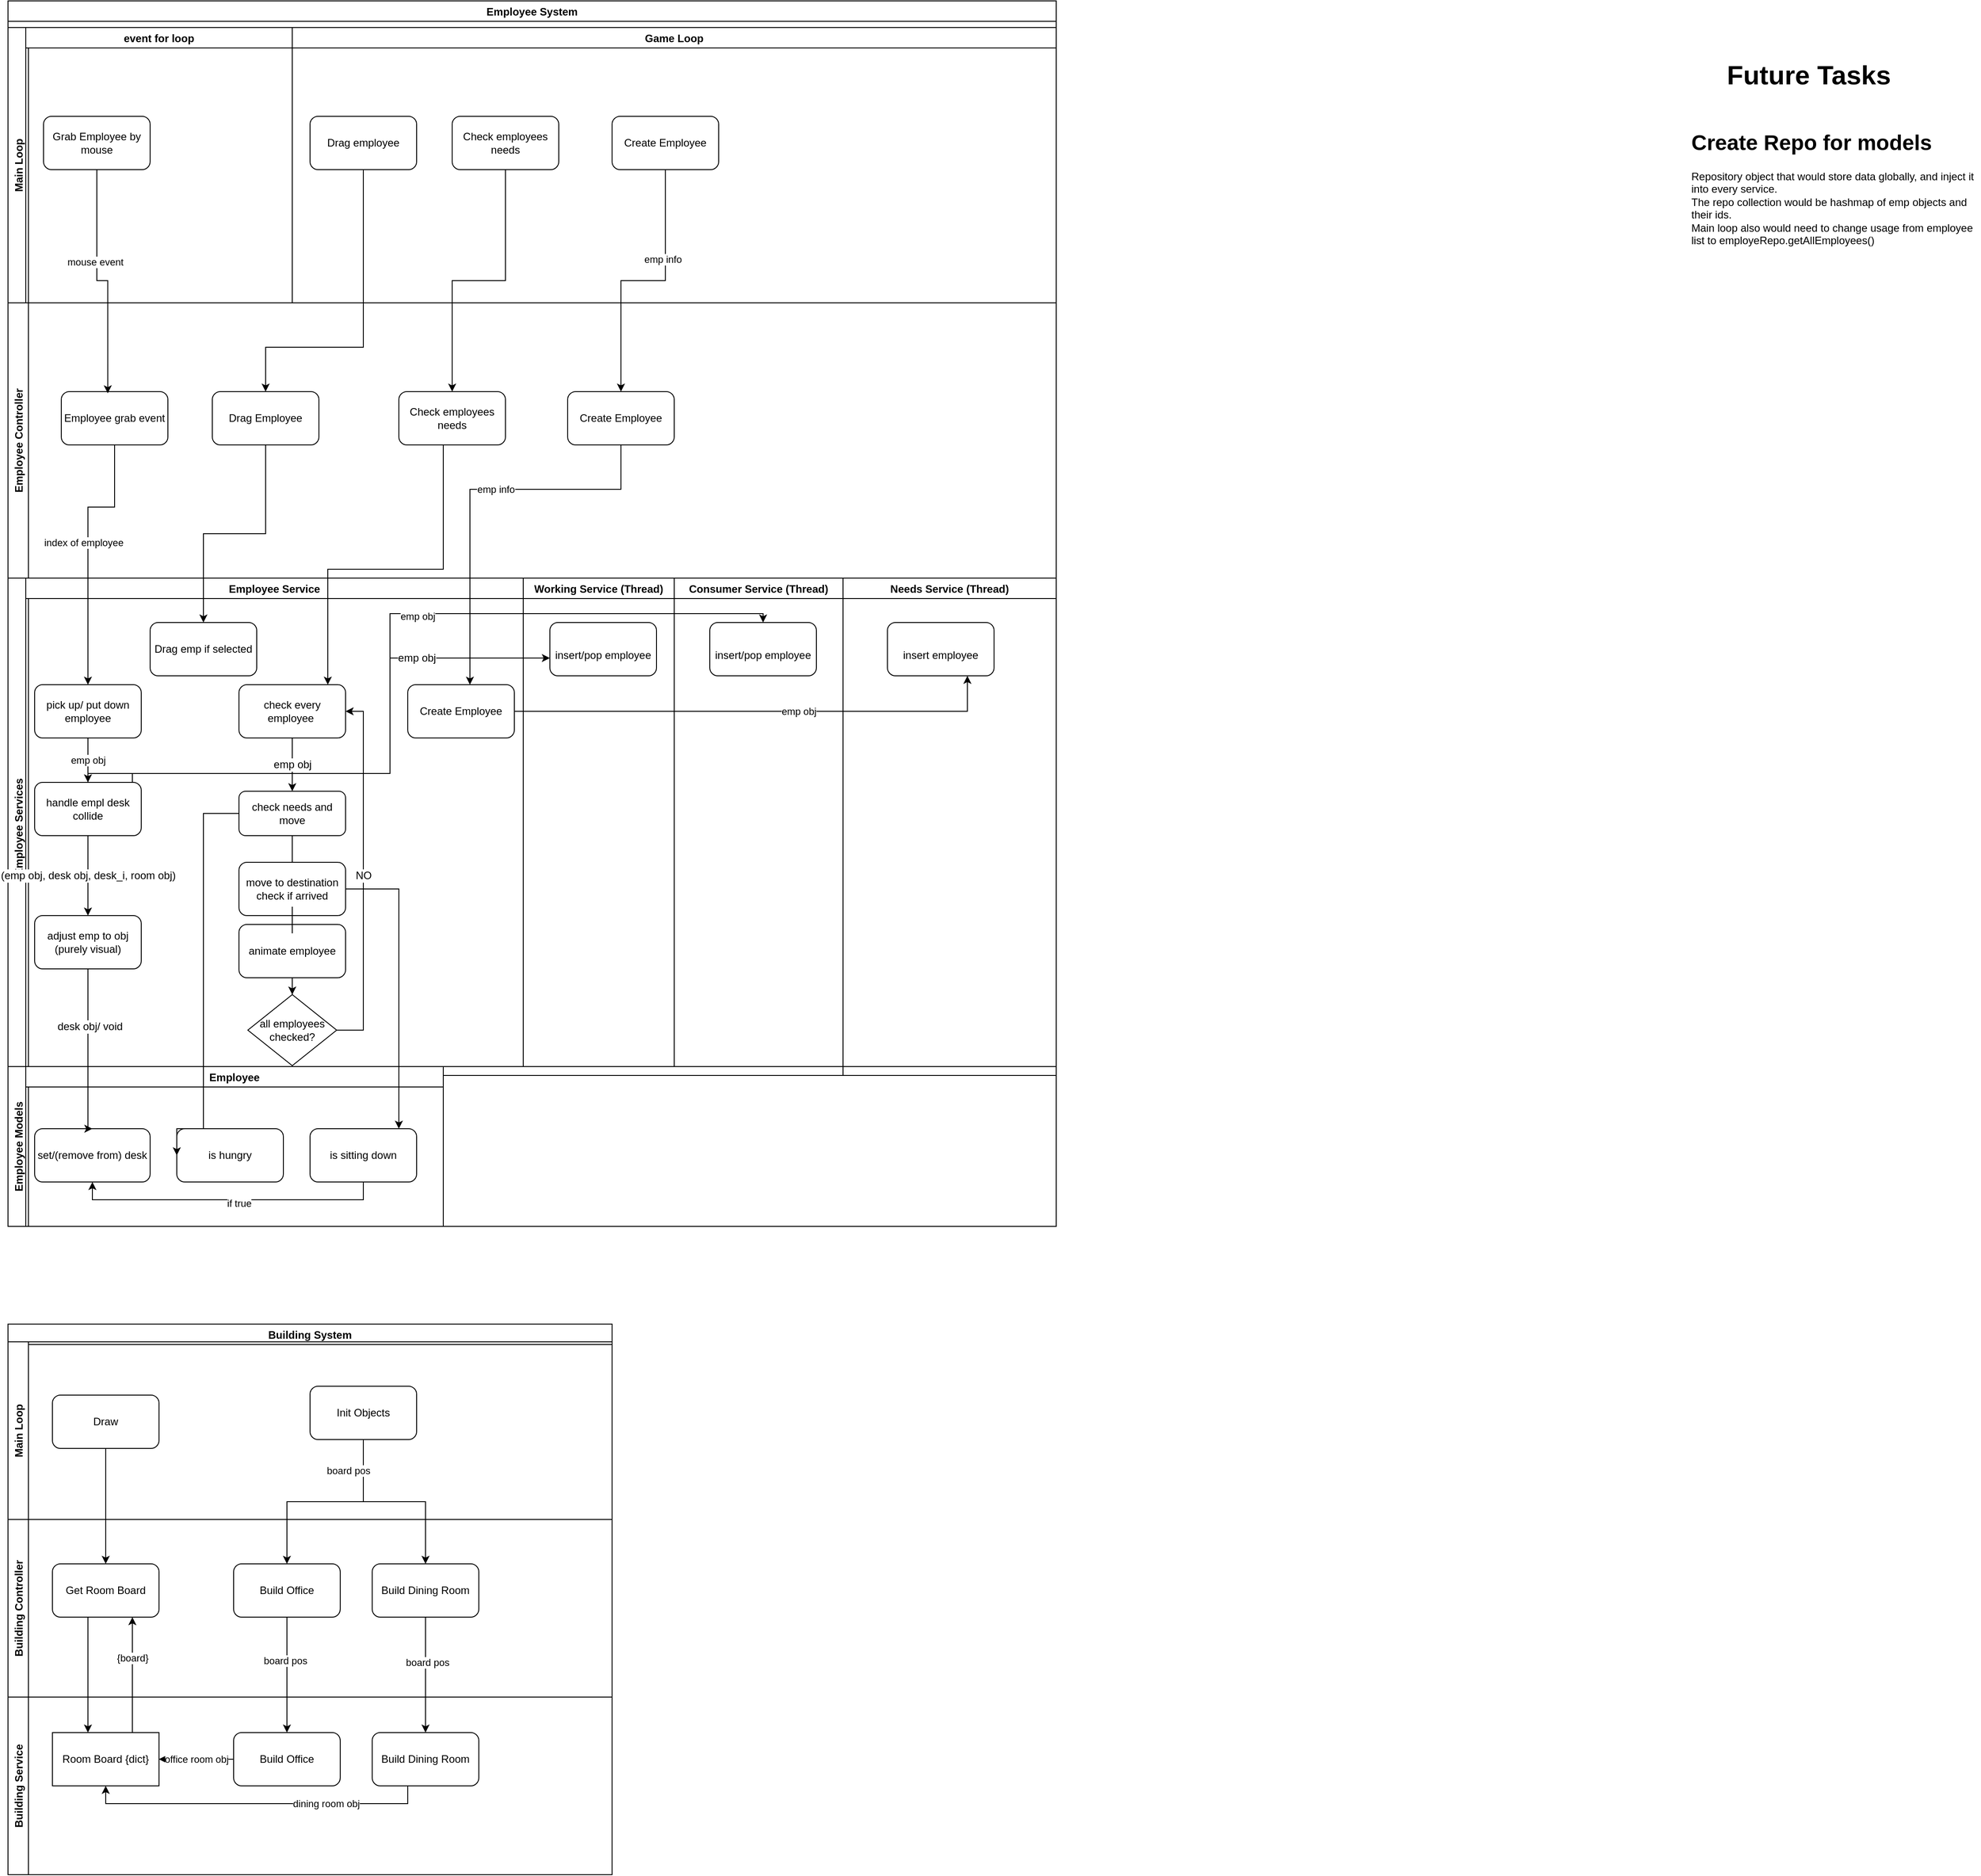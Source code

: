 <mxfile version="20.0.4" type="device"><diagram id="R-hQMAnbCf130HazwCAj" name="Page-1"><mxGraphModel dx="1038" dy="579" grid="1" gridSize="10" guides="1" tooltips="1" connect="1" arrows="1" fold="1" page="1" pageScale="1" pageWidth="827" pageHeight="1169" math="0" shadow="0"><root><mxCell id="0"/><mxCell id="1" parent="0"/><mxCell id="tbYWvCfFLfhNW911eKMb-8" value="Employee System" style="swimlane;" parent="1" vertex="1"><mxGeometry x="160" y="50" width="1180" height="1380" as="geometry"/></mxCell><mxCell id="tbYWvCfFLfhNW911eKMb-10" value="Main Loop" style="swimlane;horizontal=0;" parent="tbYWvCfFLfhNW911eKMb-8" vertex="1"><mxGeometry y="30" width="1180" height="310" as="geometry"/></mxCell><mxCell id="tbYWvCfFLfhNW911eKMb-15" value="Grab Employee by mouse" style="rounded=1;whiteSpace=wrap;html=1;" parent="tbYWvCfFLfhNW911eKMb-10" vertex="1"><mxGeometry x="40" y="100" width="120" height="60" as="geometry"/></mxCell><mxCell id="tbYWvCfFLfhNW911eKMb-47" value="event for loop" style="swimlane;fontSize=12;startSize=23;" parent="tbYWvCfFLfhNW911eKMb-10" vertex="1"><mxGeometry x="20" width="300" height="310" as="geometry"/></mxCell><mxCell id="tbYWvCfFLfhNW911eKMb-48" value="Game Loop" style="swimlane;fontSize=12;" parent="tbYWvCfFLfhNW911eKMb-10" vertex="1"><mxGeometry x="320" width="860" height="310" as="geometry"/></mxCell><mxCell id="tbYWvCfFLfhNW911eKMb-45" value="Drag employee" style="rounded=1;whiteSpace=wrap;html=1;fontSize=12;" parent="tbYWvCfFLfhNW911eKMb-48" vertex="1"><mxGeometry x="20" y="100" width="120" height="60" as="geometry"/></mxCell><mxCell id="tbYWvCfFLfhNW911eKMb-54" value="Check employees needs" style="rounded=1;whiteSpace=wrap;html=1;fontSize=12;" parent="tbYWvCfFLfhNW911eKMb-48" vertex="1"><mxGeometry x="180" y="100" width="120" height="60" as="geometry"/></mxCell><mxCell id="Q_RN2FirIlWAFHe-M_h4-2" value="Create Employee" style="rounded=1;whiteSpace=wrap;html=1;" parent="tbYWvCfFLfhNW911eKMb-48" vertex="1"><mxGeometry x="360" y="100" width="120" height="60" as="geometry"/></mxCell><mxCell id="tbYWvCfFLfhNW911eKMb-9" value="Employee Controller" style="swimlane;horizontal=0;startSize=23;" parent="tbYWvCfFLfhNW911eKMb-8" vertex="1"><mxGeometry y="340" width="1180" height="310" as="geometry"/></mxCell><mxCell id="tbYWvCfFLfhNW911eKMb-17" value="Employee grab event" style="rounded=1;whiteSpace=wrap;html=1;" parent="tbYWvCfFLfhNW911eKMb-9" vertex="1"><mxGeometry x="60" y="100" width="120" height="60" as="geometry"/></mxCell><mxCell id="tbYWvCfFLfhNW911eKMb-49" value="Drag Employee" style="rounded=1;whiteSpace=wrap;html=1;fontSize=12;" parent="tbYWvCfFLfhNW911eKMb-9" vertex="1"><mxGeometry x="230" y="100" width="120" height="60" as="geometry"/></mxCell><mxCell id="tbYWvCfFLfhNW911eKMb-55" value="Check employees needs" style="rounded=1;whiteSpace=wrap;html=1;fontSize=12;" parent="tbYWvCfFLfhNW911eKMb-9" vertex="1"><mxGeometry x="440" y="100" width="120" height="60" as="geometry"/></mxCell><mxCell id="Q_RN2FirIlWAFHe-M_h4-6" value="Create Employee" style="rounded=1;whiteSpace=wrap;html=1;" parent="tbYWvCfFLfhNW911eKMb-9" vertex="1"><mxGeometry x="630" y="100" width="120" height="60" as="geometry"/></mxCell><mxCell id="tbYWvCfFLfhNW911eKMb-18" style="edgeStyle=orthogonalEdgeStyle;rounded=0;orthogonalLoop=1;jettySize=auto;html=1;entryX=0.436;entryY=0.032;entryDx=0;entryDy=0;entryPerimeter=0;" parent="tbYWvCfFLfhNW911eKMb-8" source="tbYWvCfFLfhNW911eKMb-15" target="tbYWvCfFLfhNW911eKMb-17" edge="1"><mxGeometry relative="1" as="geometry"/></mxCell><mxCell id="tbYWvCfFLfhNW911eKMb-19" value="mouse event" style="edgeLabel;html=1;align=center;verticalAlign=middle;resizable=0;points=[];" parent="tbYWvCfFLfhNW911eKMb-18" vertex="1" connectable="0"><mxGeometry x="-0.206" y="-2" relative="1" as="geometry"><mxPoint y="-1" as="offset"/></mxGeometry></mxCell><mxCell id="tbYWvCfFLfhNW911eKMb-11" value="Employee Services" style="swimlane;horizontal=0;" parent="tbYWvCfFLfhNW911eKMb-8" vertex="1"><mxGeometry y="650" width="1180" height="560" as="geometry"/></mxCell><mxCell id="tbYWvCfFLfhNW911eKMb-24" value="Employee Service" style="swimlane;" parent="tbYWvCfFLfhNW911eKMb-11" vertex="1"><mxGeometry x="20" width="560" height="550" as="geometry"/></mxCell><mxCell id="tbYWvCfFLfhNW911eKMb-31" value="emp obj" style="edgeStyle=orthogonalEdgeStyle;rounded=0;orthogonalLoop=1;jettySize=auto;html=1;" parent="tbYWvCfFLfhNW911eKMb-24" source="tbYWvCfFLfhNW911eKMb-27" target="tbYWvCfFLfhNW911eKMb-30" edge="1"><mxGeometry relative="1" as="geometry"><Array as="points"><mxPoint x="70" y="160"/><mxPoint x="70" y="160"/></Array></mxGeometry></mxCell><mxCell id="tbYWvCfFLfhNW911eKMb-27" value="pick up/ put down employee" style="rounded=1;whiteSpace=wrap;html=1;" parent="tbYWvCfFLfhNW911eKMb-24" vertex="1"><mxGeometry x="10" y="120" width="120" height="60" as="geometry"/></mxCell><mxCell id="tbYWvCfFLfhNW911eKMb-38" value="(emp obj, desk obj, desk_i, room obj)" style="edgeStyle=orthogonalEdgeStyle;rounded=0;orthogonalLoop=1;jettySize=auto;html=1;fontSize=12;" parent="tbYWvCfFLfhNW911eKMb-24" source="tbYWvCfFLfhNW911eKMb-30" target="tbYWvCfFLfhNW911eKMb-37" edge="1"><mxGeometry relative="1" as="geometry"><Array as="points"><mxPoint x="70" y="290"/><mxPoint x="70" y="290"/></Array></mxGeometry></mxCell><mxCell id="tbYWvCfFLfhNW911eKMb-30" value="handle empl desk collide" style="rounded=1;whiteSpace=wrap;html=1;" parent="tbYWvCfFLfhNW911eKMb-24" vertex="1"><mxGeometry x="10" y="230" width="120" height="60" as="geometry"/></mxCell><mxCell id="tbYWvCfFLfhNW911eKMb-37" value="adjust emp to obj (purely visual)" style="rounded=1;whiteSpace=wrap;html=1;fontSize=12;" parent="tbYWvCfFLfhNW911eKMb-24" vertex="1"><mxGeometry x="10" y="380" width="120" height="60" as="geometry"/></mxCell><mxCell id="tbYWvCfFLfhNW911eKMb-51" value="Drag emp if selected" style="rounded=1;whiteSpace=wrap;html=1;fontSize=12;" parent="tbYWvCfFLfhNW911eKMb-24" vertex="1"><mxGeometry x="140" y="50" width="120" height="60" as="geometry"/></mxCell><mxCell id="tbYWvCfFLfhNW911eKMb-61" value="emp obj" style="edgeStyle=orthogonalEdgeStyle;rounded=0;orthogonalLoop=1;jettySize=auto;html=1;fontSize=12;" parent="tbYWvCfFLfhNW911eKMb-24" source="tbYWvCfFLfhNW911eKMb-57" target="tbYWvCfFLfhNW911eKMb-60" edge="1"><mxGeometry relative="1" as="geometry"/></mxCell><mxCell id="tbYWvCfFLfhNW911eKMb-57" value="check every employee&amp;nbsp;" style="rounded=1;whiteSpace=wrap;html=1;fontSize=12;" parent="tbYWvCfFLfhNW911eKMb-24" vertex="1"><mxGeometry x="240" y="120" width="120" height="60" as="geometry"/></mxCell><mxCell id="tbYWvCfFLfhNW911eKMb-66" style="edgeStyle=orthogonalEdgeStyle;rounded=0;orthogonalLoop=1;jettySize=auto;html=1;fontSize=12;startArrow=none;" parent="tbYWvCfFLfhNW911eKMb-24" source="D_lxR1Q2gyTd_5wSg1_s-1" target="tbYWvCfFLfhNW911eKMb-63" edge="1"><mxGeometry relative="1" as="geometry"/></mxCell><mxCell id="tbYWvCfFLfhNW911eKMb-60" value="check needs and move" style="rounded=1;whiteSpace=wrap;html=1;fontSize=12;" parent="tbYWvCfFLfhNW911eKMb-24" vertex="1"><mxGeometry x="240" y="240" width="120" height="50" as="geometry"/></mxCell><mxCell id="tbYWvCfFLfhNW911eKMb-71" value="NO" style="edgeStyle=orthogonalEdgeStyle;rounded=0;orthogonalLoop=1;jettySize=auto;html=1;entryX=1;entryY=0.5;entryDx=0;entryDy=0;fontSize=12;" parent="tbYWvCfFLfhNW911eKMb-24" source="tbYWvCfFLfhNW911eKMb-63" target="tbYWvCfFLfhNW911eKMb-57" edge="1"><mxGeometry relative="1" as="geometry"><Array as="points"><mxPoint x="380" y="509"/><mxPoint x="380" y="150"/></Array></mxGeometry></mxCell><mxCell id="tbYWvCfFLfhNW911eKMb-63" value="all employees checked?" style="rhombus;whiteSpace=wrap;html=1;fontSize=12;" parent="tbYWvCfFLfhNW911eKMb-24" vertex="1"><mxGeometry x="250" y="469" width="100" height="80" as="geometry"/></mxCell><mxCell id="tbYWvCfFLfhNW911eKMb-67" value="move to destination check if arrived" style="rounded=1;whiteSpace=wrap;html=1;fontSize=12;" parent="tbYWvCfFLfhNW911eKMb-24" vertex="1"><mxGeometry x="240" y="320" width="120" height="60" as="geometry"/></mxCell><mxCell id="tbYWvCfFLfhNW911eKMb-70" value="" style="edgeStyle=orthogonalEdgeStyle;rounded=0;orthogonalLoop=1;jettySize=auto;html=1;fontSize=12;endArrow=none;" parent="tbYWvCfFLfhNW911eKMb-24" source="tbYWvCfFLfhNW911eKMb-60" target="tbYWvCfFLfhNW911eKMb-67" edge="1"><mxGeometry relative="1" as="geometry"><mxPoint x="413.0" y="990" as="sourcePoint"/><mxPoint x="413.0" y="1080" as="targetPoint"/></mxGeometry></mxCell><mxCell id="Q_RN2FirIlWAFHe-M_h4-7" value="Create Employee" style="rounded=1;whiteSpace=wrap;html=1;" parent="tbYWvCfFLfhNW911eKMb-24" vertex="1"><mxGeometry x="430" y="120" width="120" height="60" as="geometry"/></mxCell><mxCell id="D_lxR1Q2gyTd_5wSg1_s-1" value="animate employee" style="rounded=1;whiteSpace=wrap;html=1;" vertex="1" parent="tbYWvCfFLfhNW911eKMb-24"><mxGeometry x="240" y="390" width="120" height="60" as="geometry"/></mxCell><mxCell id="D_lxR1Q2gyTd_5wSg1_s-3" value="" style="edgeStyle=orthogonalEdgeStyle;rounded=0;orthogonalLoop=1;jettySize=auto;html=1;fontSize=12;startArrow=none;endArrow=none;" edge="1" parent="tbYWvCfFLfhNW911eKMb-24" source="tbYWvCfFLfhNW911eKMb-67" target="D_lxR1Q2gyTd_5wSg1_s-1"><mxGeometry relative="1" as="geometry"><mxPoint x="480" y="1080" as="sourcePoint"/><mxPoint x="480" y="1160" as="targetPoint"/></mxGeometry></mxCell><mxCell id="tbYWvCfFLfhNW911eKMb-25" value="Working Service (Thread)" style="swimlane;startSize=23;" parent="tbYWvCfFLfhNW911eKMb-11" vertex="1"><mxGeometry x="580" width="170" height="550" as="geometry"/></mxCell><mxCell id="tbYWvCfFLfhNW911eKMb-34" value="&lt;span style=&quot;font-size: 12px;&quot;&gt;insert/pop employee&lt;/span&gt;" style="rounded=1;whiteSpace=wrap;html=1;fontSize=30;" parent="tbYWvCfFLfhNW911eKMb-25" vertex="1"><mxGeometry x="30" y="50" width="120" height="60" as="geometry"/></mxCell><mxCell id="tbYWvCfFLfhNW911eKMb-35" value="emp obj" style="edgeStyle=orthogonalEdgeStyle;rounded=0;orthogonalLoop=1;jettySize=auto;html=1;fontSize=12;" parent="tbYWvCfFLfhNW911eKMb-11" source="tbYWvCfFLfhNW911eKMb-30" target="tbYWvCfFLfhNW911eKMb-34" edge="1"><mxGeometry x="0.508" relative="1" as="geometry"><Array as="points"><mxPoint x="140" y="220"/><mxPoint x="430" y="220"/><mxPoint x="430" y="90"/></Array><mxPoint as="offset"/></mxGeometry></mxCell><mxCell id="g5dAyGM3r_f4yQWnfKgH-1" value="Consumer Service (Thread)" style="swimlane;startSize=23;" parent="tbYWvCfFLfhNW911eKMb-11" vertex="1"><mxGeometry x="750" width="190" height="550" as="geometry"/></mxCell><mxCell id="Q_RN2FirIlWAFHe-M_h4-3" value="&lt;span style=&quot;font-size: 12px;&quot;&gt;insert/pop employee&lt;/span&gt;" style="rounded=1;whiteSpace=wrap;html=1;fontSize=30;" parent="g5dAyGM3r_f4yQWnfKgH-1" vertex="1"><mxGeometry x="40" y="50" width="120" height="60" as="geometry"/></mxCell><mxCell id="Q_RN2FirIlWAFHe-M_h4-11" style="edgeStyle=orthogonalEdgeStyle;rounded=0;orthogonalLoop=1;jettySize=auto;html=1;entryX=0.5;entryY=0;entryDx=0;entryDy=0;" parent="tbYWvCfFLfhNW911eKMb-11" source="tbYWvCfFLfhNW911eKMb-30" target="Q_RN2FirIlWAFHe-M_h4-3" edge="1"><mxGeometry relative="1" as="geometry"><Array as="points"><mxPoint x="90" y="220"/><mxPoint x="430" y="220"/><mxPoint x="430" y="40"/><mxPoint x="850" y="40"/></Array></mxGeometry></mxCell><mxCell id="Q_RN2FirIlWAFHe-M_h4-12" value="emp obj" style="edgeLabel;html=1;align=center;verticalAlign=middle;resizable=0;points=[];" parent="Q_RN2FirIlWAFHe-M_h4-11" vertex="1" connectable="0"><mxGeometry x="0.166" y="-3" relative="1" as="geometry"><mxPoint x="1" as="offset"/></mxGeometry></mxCell><mxCell id="Q_RN2FirIlWAFHe-M_h4-13" value="Needs Service (Thread)" style="swimlane;" parent="tbYWvCfFLfhNW911eKMb-11" vertex="1"><mxGeometry x="940" width="240" height="560" as="geometry"/></mxCell><mxCell id="Q_RN2FirIlWAFHe-M_h4-14" value="&lt;span style=&quot;font-size: 12px;&quot;&gt;insert employee&lt;/span&gt;" style="rounded=1;whiteSpace=wrap;html=1;fontSize=30;" parent="Q_RN2FirIlWAFHe-M_h4-13" vertex="1"><mxGeometry x="50" y="50" width="120" height="60" as="geometry"/></mxCell><mxCell id="Q_RN2FirIlWAFHe-M_h4-15" style="edgeStyle=orthogonalEdgeStyle;rounded=0;orthogonalLoop=1;jettySize=auto;html=1;entryX=0.75;entryY=1;entryDx=0;entryDy=0;" parent="tbYWvCfFLfhNW911eKMb-11" source="Q_RN2FirIlWAFHe-M_h4-7" target="Q_RN2FirIlWAFHe-M_h4-14" edge="1"><mxGeometry relative="1" as="geometry"/></mxCell><mxCell id="Q_RN2FirIlWAFHe-M_h4-16" value="emp obj" style="edgeLabel;html=1;align=center;verticalAlign=middle;resizable=0;points=[];" parent="Q_RN2FirIlWAFHe-M_h4-15" vertex="1" connectable="0"><mxGeometry x="0.159" relative="1" as="geometry"><mxPoint x="1" as="offset"/></mxGeometry></mxCell><mxCell id="tbYWvCfFLfhNW911eKMb-39" value="Employee Models" style="swimlane;horizontal=0;fontSize=12;" parent="tbYWvCfFLfhNW911eKMb-8" vertex="1"><mxGeometry y="1200" width="1180" height="180" as="geometry"/></mxCell><mxCell id="tbYWvCfFLfhNW911eKMb-40" value="Employee" style="swimlane;fontSize=12;" parent="tbYWvCfFLfhNW911eKMb-39" vertex="1"><mxGeometry x="20" width="470" height="180" as="geometry"/></mxCell><mxCell id="tbYWvCfFLfhNW911eKMb-41" value="set/(remove from) desk" style="rounded=1;whiteSpace=wrap;html=1;fontSize=12;" parent="tbYWvCfFLfhNW911eKMb-40" vertex="1"><mxGeometry x="10" y="70" width="130" height="60" as="geometry"/></mxCell><mxCell id="tbYWvCfFLfhNW911eKMb-72" value="is hungry" style="rounded=1;whiteSpace=wrap;html=1;fontSize=12;" parent="tbYWvCfFLfhNW911eKMb-40" vertex="1"><mxGeometry x="170" y="70" width="120" height="60" as="geometry"/></mxCell><mxCell id="0-SxaFmIFQV2mlrQWzoA-43" style="edgeStyle=orthogonalEdgeStyle;rounded=0;orthogonalLoop=1;jettySize=auto;html=1;entryX=0.5;entryY=1;entryDx=0;entryDy=0;" parent="tbYWvCfFLfhNW911eKMb-40" source="0-SxaFmIFQV2mlrQWzoA-41" target="tbYWvCfFLfhNW911eKMb-41" edge="1"><mxGeometry relative="1" as="geometry"><Array as="points"><mxPoint x="380" y="150"/><mxPoint x="75" y="150"/></Array></mxGeometry></mxCell><mxCell id="0-SxaFmIFQV2mlrQWzoA-49" value="if true" style="edgeLabel;html=1;align=center;verticalAlign=middle;resizable=0;points=[];" parent="0-SxaFmIFQV2mlrQWzoA-43" vertex="1" connectable="0"><mxGeometry x="-0.071" y="4" relative="1" as="geometry"><mxPoint as="offset"/></mxGeometry></mxCell><mxCell id="0-SxaFmIFQV2mlrQWzoA-41" value="is sitting down" style="rounded=1;whiteSpace=wrap;html=1;" parent="tbYWvCfFLfhNW911eKMb-40" vertex="1"><mxGeometry x="320" y="70" width="120" height="60" as="geometry"/></mxCell><mxCell id="tbYWvCfFLfhNW911eKMb-42" style="edgeStyle=orthogonalEdgeStyle;rounded=0;orthogonalLoop=1;jettySize=auto;html=1;fontSize=12;entryX=0.5;entryY=0;entryDx=0;entryDy=0;" parent="tbYWvCfFLfhNW911eKMb-8" source="tbYWvCfFLfhNW911eKMb-37" target="tbYWvCfFLfhNW911eKMb-41" edge="1"><mxGeometry relative="1" as="geometry"><mxPoint x="90" y="1270" as="targetPoint"/><Array as="points"><mxPoint x="90" y="1270"/></Array></mxGeometry></mxCell><mxCell id="tbYWvCfFLfhNW911eKMb-43" value="desk obj/ void" style="edgeLabel;html=1;align=center;verticalAlign=middle;resizable=0;points=[];fontSize=12;" parent="tbYWvCfFLfhNW911eKMb-42" vertex="1" connectable="0"><mxGeometry x="-0.301" y="2" relative="1" as="geometry"><mxPoint as="offset"/></mxGeometry></mxCell><mxCell id="tbYWvCfFLfhNW911eKMb-50" style="edgeStyle=orthogonalEdgeStyle;rounded=0;orthogonalLoop=1;jettySize=auto;html=1;fontSize=12;entryX=0.5;entryY=0;entryDx=0;entryDy=0;" parent="tbYWvCfFLfhNW911eKMb-8" source="tbYWvCfFLfhNW911eKMb-45" target="tbYWvCfFLfhNW911eKMb-49" edge="1"><mxGeometry relative="1" as="geometry"><mxPoint x="400" y="410" as="targetPoint"/><Array as="points"><mxPoint x="400" y="390"/><mxPoint x="290" y="390"/></Array></mxGeometry></mxCell><mxCell id="tbYWvCfFLfhNW911eKMb-28" style="edgeStyle=orthogonalEdgeStyle;rounded=0;orthogonalLoop=1;jettySize=auto;html=1;exitX=0.5;exitY=1;exitDx=0;exitDy=0;" parent="tbYWvCfFLfhNW911eKMb-8" source="tbYWvCfFLfhNW911eKMb-17" target="tbYWvCfFLfhNW911eKMb-27" edge="1"><mxGeometry relative="1" as="geometry"><mxPoint x="130" y="570" as="sourcePoint"/><mxPoint x="90" y="700" as="targetPoint"/><Array as="points"><mxPoint x="120" y="570"/><mxPoint x="90" y="570"/></Array></mxGeometry></mxCell><mxCell id="tbYWvCfFLfhNW911eKMb-29" value="index of employee" style="edgeLabel;html=1;align=center;verticalAlign=middle;resizable=0;points=[];" parent="tbYWvCfFLfhNW911eKMb-28" vertex="1" connectable="0"><mxGeometry x="-0.359" y="-3" relative="1" as="geometry"><mxPoint x="-9" y="43" as="offset"/></mxGeometry></mxCell><mxCell id="tbYWvCfFLfhNW911eKMb-52" style="edgeStyle=orthogonalEdgeStyle;rounded=0;orthogonalLoop=1;jettySize=auto;html=1;fontSize=12;" parent="tbYWvCfFLfhNW911eKMb-8" source="tbYWvCfFLfhNW911eKMb-49" target="tbYWvCfFLfhNW911eKMb-51" edge="1"><mxGeometry relative="1" as="geometry"/></mxCell><mxCell id="tbYWvCfFLfhNW911eKMb-56" style="edgeStyle=orthogonalEdgeStyle;rounded=0;orthogonalLoop=1;jettySize=auto;html=1;fontSize=12;" parent="tbYWvCfFLfhNW911eKMb-8" source="tbYWvCfFLfhNW911eKMb-54" target="tbYWvCfFLfhNW911eKMb-55" edge="1"><mxGeometry relative="1" as="geometry"/></mxCell><mxCell id="tbYWvCfFLfhNW911eKMb-59" style="edgeStyle=orthogonalEdgeStyle;rounded=0;orthogonalLoop=1;jettySize=auto;html=1;fontSize=12;" parent="tbYWvCfFLfhNW911eKMb-8" source="tbYWvCfFLfhNW911eKMb-55" target="tbYWvCfFLfhNW911eKMb-57" edge="1"><mxGeometry relative="1" as="geometry"><Array as="points"><mxPoint x="490" y="640"/><mxPoint x="360" y="640"/></Array></mxGeometry></mxCell><mxCell id="tbYWvCfFLfhNW911eKMb-73" style="edgeStyle=orthogonalEdgeStyle;rounded=0;orthogonalLoop=1;jettySize=auto;html=1;entryX=0;entryY=0.5;entryDx=0;entryDy=0;fontSize=12;exitX=0;exitY=0.5;exitDx=0;exitDy=0;" parent="tbYWvCfFLfhNW911eKMb-8" source="tbYWvCfFLfhNW911eKMb-60" target="tbYWvCfFLfhNW911eKMb-72" edge="1"><mxGeometry relative="1" as="geometry"><Array as="points"><mxPoint x="220" y="915"/><mxPoint x="220" y="1270"/><mxPoint x="190" y="1270"/></Array></mxGeometry></mxCell><mxCell id="Q_RN2FirIlWAFHe-M_h4-8" style="edgeStyle=orthogonalEdgeStyle;rounded=0;orthogonalLoop=1;jettySize=auto;html=1;" parent="tbYWvCfFLfhNW911eKMb-8" source="Q_RN2FirIlWAFHe-M_h4-2" target="Q_RN2FirIlWAFHe-M_h4-6" edge="1"><mxGeometry relative="1" as="geometry"/></mxCell><mxCell id="Q_RN2FirIlWAFHe-M_h4-10" value="emp info" style="edgeLabel;html=1;align=center;verticalAlign=middle;resizable=0;points=[];" parent="Q_RN2FirIlWAFHe-M_h4-8" vertex="1" connectable="0"><mxGeometry x="-0.319" y="-3" relative="1" as="geometry"><mxPoint y="-1" as="offset"/></mxGeometry></mxCell><mxCell id="Q_RN2FirIlWAFHe-M_h4-9" value="emp info" style="edgeStyle=orthogonalEdgeStyle;rounded=0;orthogonalLoop=1;jettySize=auto;html=1;" parent="tbYWvCfFLfhNW911eKMb-8" source="Q_RN2FirIlWAFHe-M_h4-6" target="Q_RN2FirIlWAFHe-M_h4-7" edge="1"><mxGeometry x="-0.136" relative="1" as="geometry"><Array as="points"><mxPoint x="690" y="550"/><mxPoint x="520" y="550"/></Array><mxPoint x="-1" as="offset"/></mxGeometry></mxCell><mxCell id="0-SxaFmIFQV2mlrQWzoA-42" style="edgeStyle=orthogonalEdgeStyle;rounded=0;orthogonalLoop=1;jettySize=auto;html=1;" parent="tbYWvCfFLfhNW911eKMb-8" source="tbYWvCfFLfhNW911eKMb-67" target="0-SxaFmIFQV2mlrQWzoA-41" edge="1"><mxGeometry relative="1" as="geometry"><Array as="points"><mxPoint x="440" y="1000"/></Array></mxGeometry></mxCell><mxCell id="tbYWvCfFLfhNW911eKMb-32" value="&lt;h1&gt;Create Repo for models&lt;/h1&gt;&lt;p&gt;Repository object that would store data globally, and inject it into every service.&lt;br&gt;The repo collection would be hashmap of emp objects and their ids.&amp;nbsp;&lt;br&gt;Main loop also would need to change usage from employee list to employeRepo.getAllEmployees()&lt;/p&gt;" style="text;html=1;strokeColor=none;fillColor=none;spacing=5;spacingTop=-20;whiteSpace=wrap;overflow=hidden;rounded=0;" parent="1" vertex="1"><mxGeometry x="2050" y="190" width="330" height="140" as="geometry"/></mxCell><mxCell id="tbYWvCfFLfhNW911eKMb-33" value="&lt;h1&gt;&lt;font style=&quot;font-size: 30px;&quot;&gt;Future Tasks&lt;/font&gt;&lt;/h1&gt;" style="text;html=1;strokeColor=none;fillColor=none;spacing=5;spacingTop=-20;whiteSpace=wrap;overflow=hidden;rounded=0;" parent="1" vertex="1"><mxGeometry x="2090" y="110" width="290" height="120" as="geometry"/></mxCell><mxCell id="0-SxaFmIFQV2mlrQWzoA-4" value="Building System" style="swimlane;" parent="1" vertex="1"><mxGeometry x="160" y="1540" width="680" height="620" as="geometry"/></mxCell><mxCell id="0-SxaFmIFQV2mlrQWzoA-8" value="Building Controller" style="swimlane;horizontal=0;" parent="0-SxaFmIFQV2mlrQWzoA-4" vertex="1"><mxGeometry y="220" width="680" height="200" as="geometry"/></mxCell><mxCell id="0-SxaFmIFQV2mlrQWzoA-10" value="Get Room Board" style="rounded=1;whiteSpace=wrap;html=1;" parent="0-SxaFmIFQV2mlrQWzoA-8" vertex="1"><mxGeometry x="50" y="50" width="120" height="60" as="geometry"/></mxCell><mxCell id="0-SxaFmIFQV2mlrQWzoA-22" value="Build Office" style="rounded=1;whiteSpace=wrap;html=1;" parent="0-SxaFmIFQV2mlrQWzoA-8" vertex="1"><mxGeometry x="254" y="50" width="120" height="60" as="geometry"/></mxCell><mxCell id="0-SxaFmIFQV2mlrQWzoA-29" value="Build Dining Room" style="rounded=1;whiteSpace=wrap;html=1;" parent="0-SxaFmIFQV2mlrQWzoA-8" vertex="1"><mxGeometry x="410" y="50" width="120" height="60" as="geometry"/></mxCell><mxCell id="0-SxaFmIFQV2mlrQWzoA-5" value="Main Loop" style="swimlane;horizontal=0;" parent="1" vertex="1"><mxGeometry x="160" y="1560" width="680" height="200" as="geometry"/></mxCell><mxCell id="0-SxaFmIFQV2mlrQWzoA-7" value="Draw" style="rounded=1;whiteSpace=wrap;html=1;" parent="0-SxaFmIFQV2mlrQWzoA-5" vertex="1"><mxGeometry x="50" y="60" width="120" height="60" as="geometry"/></mxCell><mxCell id="0-SxaFmIFQV2mlrQWzoA-21" value="Init Objects" style="rounded=1;whiteSpace=wrap;html=1;" parent="0-SxaFmIFQV2mlrQWzoA-5" vertex="1"><mxGeometry x="340" y="50" width="120" height="60" as="geometry"/></mxCell><mxCell id="0-SxaFmIFQV2mlrQWzoA-9" value="Building Service" style="swimlane;horizontal=0;" parent="1" vertex="1"><mxGeometry x="160" y="1960" width="680" height="200" as="geometry"/></mxCell><mxCell id="0-SxaFmIFQV2mlrQWzoA-17" value="Room Board {dict}" style="rounded=0;whiteSpace=wrap;html=1;" parent="0-SxaFmIFQV2mlrQWzoA-9" vertex="1"><mxGeometry x="50" y="40" width="120" height="60" as="geometry"/></mxCell><mxCell id="0-SxaFmIFQV2mlrQWzoA-36" style="edgeStyle=orthogonalEdgeStyle;rounded=0;orthogonalLoop=1;jettySize=auto;html=1;entryX=1;entryY=0.5;entryDx=0;entryDy=0;" parent="0-SxaFmIFQV2mlrQWzoA-9" source="0-SxaFmIFQV2mlrQWzoA-26" target="0-SxaFmIFQV2mlrQWzoA-17" edge="1"><mxGeometry relative="1" as="geometry"/></mxCell><mxCell id="0-SxaFmIFQV2mlrQWzoA-39" value="office room obj" style="edgeStyle=orthogonalEdgeStyle;rounded=0;orthogonalLoop=1;jettySize=auto;html=1;" parent="0-SxaFmIFQV2mlrQWzoA-9" source="0-SxaFmIFQV2mlrQWzoA-26" target="0-SxaFmIFQV2mlrQWzoA-17" edge="1"><mxGeometry relative="1" as="geometry"/></mxCell><mxCell id="0-SxaFmIFQV2mlrQWzoA-26" value="Build Office" style="rounded=1;whiteSpace=wrap;html=1;" parent="0-SxaFmIFQV2mlrQWzoA-9" vertex="1"><mxGeometry x="254" y="40" width="120" height="60" as="geometry"/></mxCell><mxCell id="0-SxaFmIFQV2mlrQWzoA-37" style="edgeStyle=orthogonalEdgeStyle;rounded=0;orthogonalLoop=1;jettySize=auto;html=1;entryX=0.5;entryY=1;entryDx=0;entryDy=0;" parent="0-SxaFmIFQV2mlrQWzoA-9" source="0-SxaFmIFQV2mlrQWzoA-32" target="0-SxaFmIFQV2mlrQWzoA-17" edge="1"><mxGeometry relative="1" as="geometry"><Array as="points"><mxPoint x="450" y="120"/><mxPoint x="110" y="120"/></Array></mxGeometry></mxCell><mxCell id="0-SxaFmIFQV2mlrQWzoA-38" value="dining room obj" style="edgeLabel;html=1;align=center;verticalAlign=middle;resizable=0;points=[];" parent="0-SxaFmIFQV2mlrQWzoA-37" vertex="1" connectable="0"><mxGeometry x="-0.411" relative="1" as="geometry"><mxPoint as="offset"/></mxGeometry></mxCell><mxCell id="0-SxaFmIFQV2mlrQWzoA-32" value="Build Dining Room" style="rounded=1;whiteSpace=wrap;html=1;" parent="0-SxaFmIFQV2mlrQWzoA-9" vertex="1"><mxGeometry x="410" y="40" width="120" height="60" as="geometry"/></mxCell><mxCell id="0-SxaFmIFQV2mlrQWzoA-14" style="edgeStyle=orthogonalEdgeStyle;rounded=0;orthogonalLoop=1;jettySize=auto;html=1;" parent="1" source="0-SxaFmIFQV2mlrQWzoA-7" target="0-SxaFmIFQV2mlrQWzoA-10" edge="1"><mxGeometry relative="1" as="geometry"/></mxCell><mxCell id="0-SxaFmIFQV2mlrQWzoA-18" style="edgeStyle=orthogonalEdgeStyle;rounded=0;orthogonalLoop=1;jettySize=auto;html=1;" parent="1" source="0-SxaFmIFQV2mlrQWzoA-10" target="0-SxaFmIFQV2mlrQWzoA-17" edge="1"><mxGeometry relative="1" as="geometry"><Array as="points"><mxPoint x="250" y="1920"/><mxPoint x="250" y="1920"/></Array></mxGeometry></mxCell><mxCell id="0-SxaFmIFQV2mlrQWzoA-19" style="edgeStyle=orthogonalEdgeStyle;rounded=0;orthogonalLoop=1;jettySize=auto;html=1;" parent="1" source="0-SxaFmIFQV2mlrQWzoA-17" target="0-SxaFmIFQV2mlrQWzoA-10" edge="1"><mxGeometry relative="1" as="geometry"><mxPoint x="320" y="1860" as="targetPoint"/><Array as="points"><mxPoint x="300" y="1940"/><mxPoint x="300" y="1940"/></Array></mxGeometry></mxCell><mxCell id="0-SxaFmIFQV2mlrQWzoA-20" value="{board}" style="edgeLabel;html=1;align=center;verticalAlign=middle;resizable=0;points=[];" parent="0-SxaFmIFQV2mlrQWzoA-19" vertex="1" connectable="0"><mxGeometry x="0.301" relative="1" as="geometry"><mxPoint as="offset"/></mxGeometry></mxCell><mxCell id="0-SxaFmIFQV2mlrQWzoA-23" style="edgeStyle=orthogonalEdgeStyle;rounded=0;orthogonalLoop=1;jettySize=auto;html=1;" parent="1" source="0-SxaFmIFQV2mlrQWzoA-21" target="0-SxaFmIFQV2mlrQWzoA-22" edge="1"><mxGeometry relative="1" as="geometry"/></mxCell><mxCell id="0-SxaFmIFQV2mlrQWzoA-27" style="edgeStyle=orthogonalEdgeStyle;rounded=0;orthogonalLoop=1;jettySize=auto;html=1;" parent="1" source="0-SxaFmIFQV2mlrQWzoA-22" target="0-SxaFmIFQV2mlrQWzoA-26" edge="1"><mxGeometry relative="1" as="geometry"/></mxCell><mxCell id="0-SxaFmIFQV2mlrQWzoA-28" value="board pos" style="edgeLabel;html=1;align=center;verticalAlign=middle;resizable=0;points=[];" parent="0-SxaFmIFQV2mlrQWzoA-27" vertex="1" connectable="0"><mxGeometry x="-0.25" y="-2" relative="1" as="geometry"><mxPoint as="offset"/></mxGeometry></mxCell><mxCell id="0-SxaFmIFQV2mlrQWzoA-30" style="edgeStyle=orthogonalEdgeStyle;rounded=0;orthogonalLoop=1;jettySize=auto;html=1;" parent="1" source="0-SxaFmIFQV2mlrQWzoA-21" target="0-SxaFmIFQV2mlrQWzoA-29" edge="1"><mxGeometry relative="1" as="geometry"/></mxCell><mxCell id="0-SxaFmIFQV2mlrQWzoA-31" value="board pos" style="edgeLabel;html=1;align=center;verticalAlign=middle;resizable=0;points=[];" parent="0-SxaFmIFQV2mlrQWzoA-30" vertex="1" connectable="0"><mxGeometry x="-0.135" y="2" relative="1" as="geometry"><mxPoint x="-38" y="-33" as="offset"/></mxGeometry></mxCell><mxCell id="0-SxaFmIFQV2mlrQWzoA-33" style="edgeStyle=orthogonalEdgeStyle;rounded=0;orthogonalLoop=1;jettySize=auto;html=1;" parent="1" source="0-SxaFmIFQV2mlrQWzoA-29" target="0-SxaFmIFQV2mlrQWzoA-32" edge="1"><mxGeometry relative="1" as="geometry"/></mxCell><mxCell id="0-SxaFmIFQV2mlrQWzoA-34" value="board pos" style="edgeLabel;html=1;align=center;verticalAlign=middle;resizable=0;points=[];" parent="0-SxaFmIFQV2mlrQWzoA-33" vertex="1" connectable="0"><mxGeometry x="-0.215" y="2" relative="1" as="geometry"><mxPoint as="offset"/></mxGeometry></mxCell></root></mxGraphModel></diagram></mxfile>